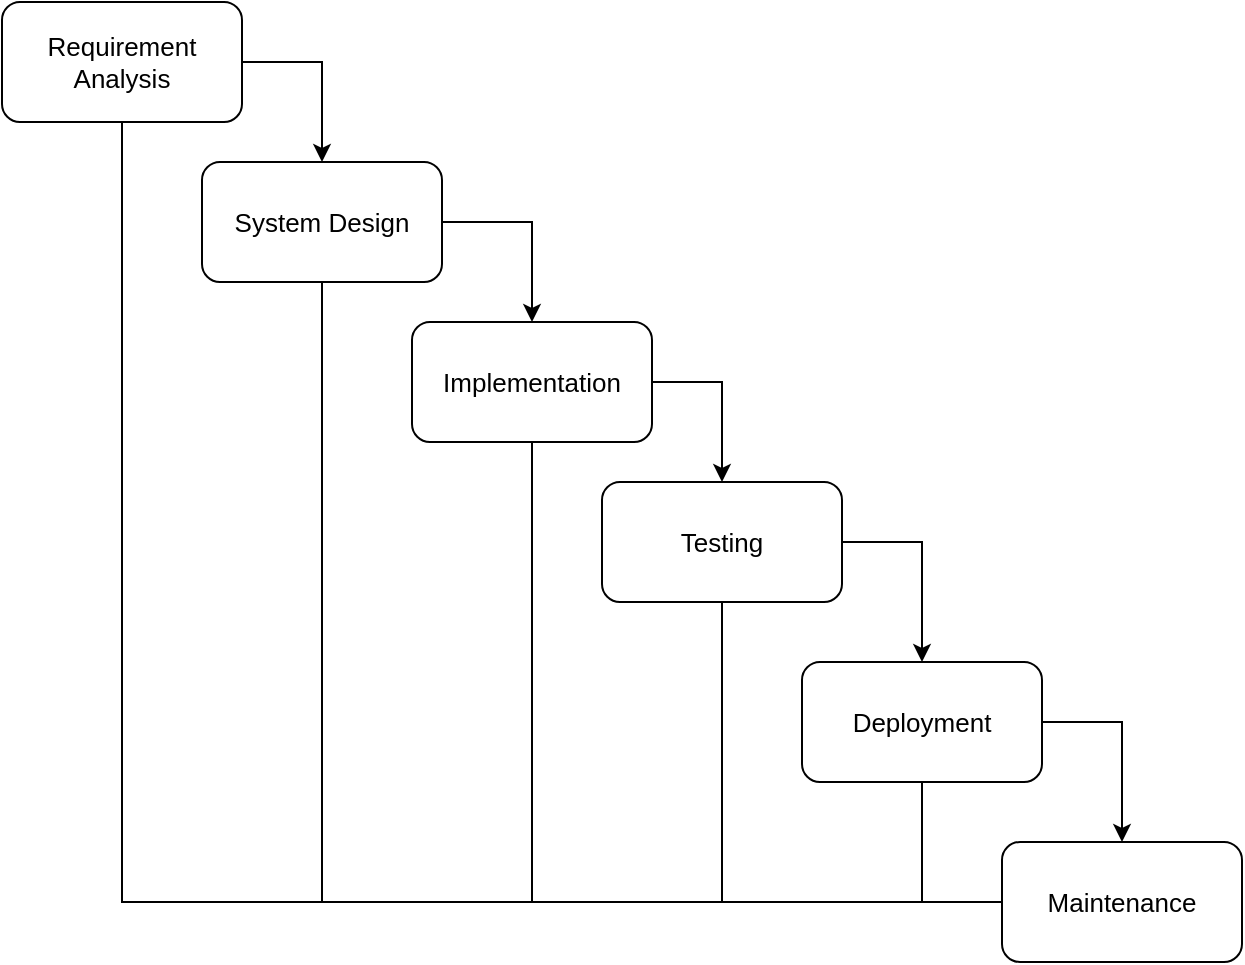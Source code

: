 <mxfile version="24.3.1" type="device">
  <diagram name="Page-1" id="OX3fWpJzdSZev5_Wz7j7">
    <mxGraphModel dx="1154" dy="772" grid="1" gridSize="10" guides="1" tooltips="1" connect="1" arrows="1" fold="1" page="1" pageScale="1" pageWidth="850" pageHeight="1100" math="0" shadow="0">
      <root>
        <mxCell id="0" />
        <mxCell id="1" parent="0" />
        <mxCell id="sUl1sjgbjgPHGPNqsyTI-7" style="edgeStyle=orthogonalEdgeStyle;rounded=0;orthogonalLoop=1;jettySize=auto;html=1;exitX=1;exitY=0.5;exitDx=0;exitDy=0;entryX=0.5;entryY=0;entryDx=0;entryDy=0;" edge="1" parent="1" source="sUl1sjgbjgPHGPNqsyTI-1" target="sUl1sjgbjgPHGPNqsyTI-2">
          <mxGeometry relative="1" as="geometry" />
        </mxCell>
        <mxCell id="sUl1sjgbjgPHGPNqsyTI-1" value="Requirement Analysis" style="rounded=1;whiteSpace=wrap;html=1;fontSize=13;" vertex="1" parent="1">
          <mxGeometry x="100" y="120" width="120" height="60" as="geometry" />
        </mxCell>
        <mxCell id="sUl1sjgbjgPHGPNqsyTI-8" style="edgeStyle=orthogonalEdgeStyle;rounded=0;orthogonalLoop=1;jettySize=auto;html=1;exitX=1;exitY=0.5;exitDx=0;exitDy=0;entryX=0.5;entryY=0;entryDx=0;entryDy=0;" edge="1" parent="1" source="sUl1sjgbjgPHGPNqsyTI-2" target="sUl1sjgbjgPHGPNqsyTI-3">
          <mxGeometry relative="1" as="geometry" />
        </mxCell>
        <mxCell id="sUl1sjgbjgPHGPNqsyTI-2" value="System Design" style="rounded=1;whiteSpace=wrap;html=1;fontSize=13;" vertex="1" parent="1">
          <mxGeometry x="200" y="200" width="120" height="60" as="geometry" />
        </mxCell>
        <mxCell id="sUl1sjgbjgPHGPNqsyTI-9" style="edgeStyle=orthogonalEdgeStyle;rounded=0;orthogonalLoop=1;jettySize=auto;html=1;exitX=1;exitY=0.5;exitDx=0;exitDy=0;entryX=0.5;entryY=0;entryDx=0;entryDy=0;" edge="1" parent="1" source="sUl1sjgbjgPHGPNqsyTI-3" target="sUl1sjgbjgPHGPNqsyTI-4">
          <mxGeometry relative="1" as="geometry" />
        </mxCell>
        <mxCell id="sUl1sjgbjgPHGPNqsyTI-3" value="Implementation" style="rounded=1;whiteSpace=wrap;html=1;fontSize=13;" vertex="1" parent="1">
          <mxGeometry x="305" y="280" width="120" height="60" as="geometry" />
        </mxCell>
        <mxCell id="sUl1sjgbjgPHGPNqsyTI-10" style="edgeStyle=orthogonalEdgeStyle;rounded=0;orthogonalLoop=1;jettySize=auto;html=1;exitX=1;exitY=0.5;exitDx=0;exitDy=0;entryX=0.5;entryY=0;entryDx=0;entryDy=0;" edge="1" parent="1" source="sUl1sjgbjgPHGPNqsyTI-4" target="sUl1sjgbjgPHGPNqsyTI-5">
          <mxGeometry relative="1" as="geometry" />
        </mxCell>
        <mxCell id="sUl1sjgbjgPHGPNqsyTI-4" value="Testing" style="rounded=1;whiteSpace=wrap;html=1;fontSize=13;" vertex="1" parent="1">
          <mxGeometry x="400" y="360" width="120" height="60" as="geometry" />
        </mxCell>
        <mxCell id="sUl1sjgbjgPHGPNqsyTI-11" style="edgeStyle=orthogonalEdgeStyle;rounded=0;orthogonalLoop=1;jettySize=auto;html=1;exitX=1;exitY=0.5;exitDx=0;exitDy=0;entryX=0.5;entryY=0;entryDx=0;entryDy=0;" edge="1" parent="1" source="sUl1sjgbjgPHGPNqsyTI-5" target="sUl1sjgbjgPHGPNqsyTI-6">
          <mxGeometry relative="1" as="geometry" />
        </mxCell>
        <mxCell id="sUl1sjgbjgPHGPNqsyTI-5" value="Deployment" style="rounded=1;whiteSpace=wrap;html=1;fontSize=13;" vertex="1" parent="1">
          <mxGeometry x="500" y="450" width="120" height="60" as="geometry" />
        </mxCell>
        <mxCell id="sUl1sjgbjgPHGPNqsyTI-12" style="edgeStyle=orthogonalEdgeStyle;rounded=0;orthogonalLoop=1;jettySize=auto;html=1;exitX=0;exitY=0.5;exitDx=0;exitDy=0;entryX=0.5;entryY=1;entryDx=0;entryDy=0;endArrow=none;endFill=0;" edge="1" parent="1" source="sUl1sjgbjgPHGPNqsyTI-6" target="sUl1sjgbjgPHGPNqsyTI-1">
          <mxGeometry relative="1" as="geometry">
            <mxPoint x="170" y="410" as="targetPoint" />
          </mxGeometry>
        </mxCell>
        <mxCell id="sUl1sjgbjgPHGPNqsyTI-13" style="edgeStyle=orthogonalEdgeStyle;rounded=0;orthogonalLoop=1;jettySize=auto;html=1;exitX=0;exitY=0.5;exitDx=0;exitDy=0;entryX=0.5;entryY=1;entryDx=0;entryDy=0;endArrow=none;endFill=0;" edge="1" parent="1" source="sUl1sjgbjgPHGPNqsyTI-6" target="sUl1sjgbjgPHGPNqsyTI-2">
          <mxGeometry relative="1" as="geometry" />
        </mxCell>
        <mxCell id="sUl1sjgbjgPHGPNqsyTI-14" style="edgeStyle=orthogonalEdgeStyle;rounded=0;orthogonalLoop=1;jettySize=auto;html=1;exitX=0;exitY=0.5;exitDx=0;exitDy=0;entryX=0.5;entryY=1;entryDx=0;entryDy=0;endArrow=none;endFill=0;" edge="1" parent="1" source="sUl1sjgbjgPHGPNqsyTI-6" target="sUl1sjgbjgPHGPNqsyTI-3">
          <mxGeometry relative="1" as="geometry" />
        </mxCell>
        <mxCell id="sUl1sjgbjgPHGPNqsyTI-15" style="edgeStyle=orthogonalEdgeStyle;rounded=0;orthogonalLoop=1;jettySize=auto;html=1;exitX=0;exitY=0.5;exitDx=0;exitDy=0;entryX=0.5;entryY=1;entryDx=0;entryDy=0;endArrow=none;endFill=0;" edge="1" parent="1" source="sUl1sjgbjgPHGPNqsyTI-6" target="sUl1sjgbjgPHGPNqsyTI-4">
          <mxGeometry relative="1" as="geometry" />
        </mxCell>
        <mxCell id="sUl1sjgbjgPHGPNqsyTI-16" style="edgeStyle=orthogonalEdgeStyle;rounded=0;orthogonalLoop=1;jettySize=auto;html=1;exitX=0;exitY=0.5;exitDx=0;exitDy=0;entryX=0.5;entryY=1;entryDx=0;entryDy=0;endArrow=none;endFill=0;" edge="1" parent="1" source="sUl1sjgbjgPHGPNqsyTI-6" target="sUl1sjgbjgPHGPNqsyTI-5">
          <mxGeometry relative="1" as="geometry" />
        </mxCell>
        <mxCell id="sUl1sjgbjgPHGPNqsyTI-6" value="Maintenance" style="rounded=1;whiteSpace=wrap;html=1;fontSize=13;" vertex="1" parent="1">
          <mxGeometry x="600" y="540" width="120" height="60" as="geometry" />
        </mxCell>
      </root>
    </mxGraphModel>
  </diagram>
</mxfile>
